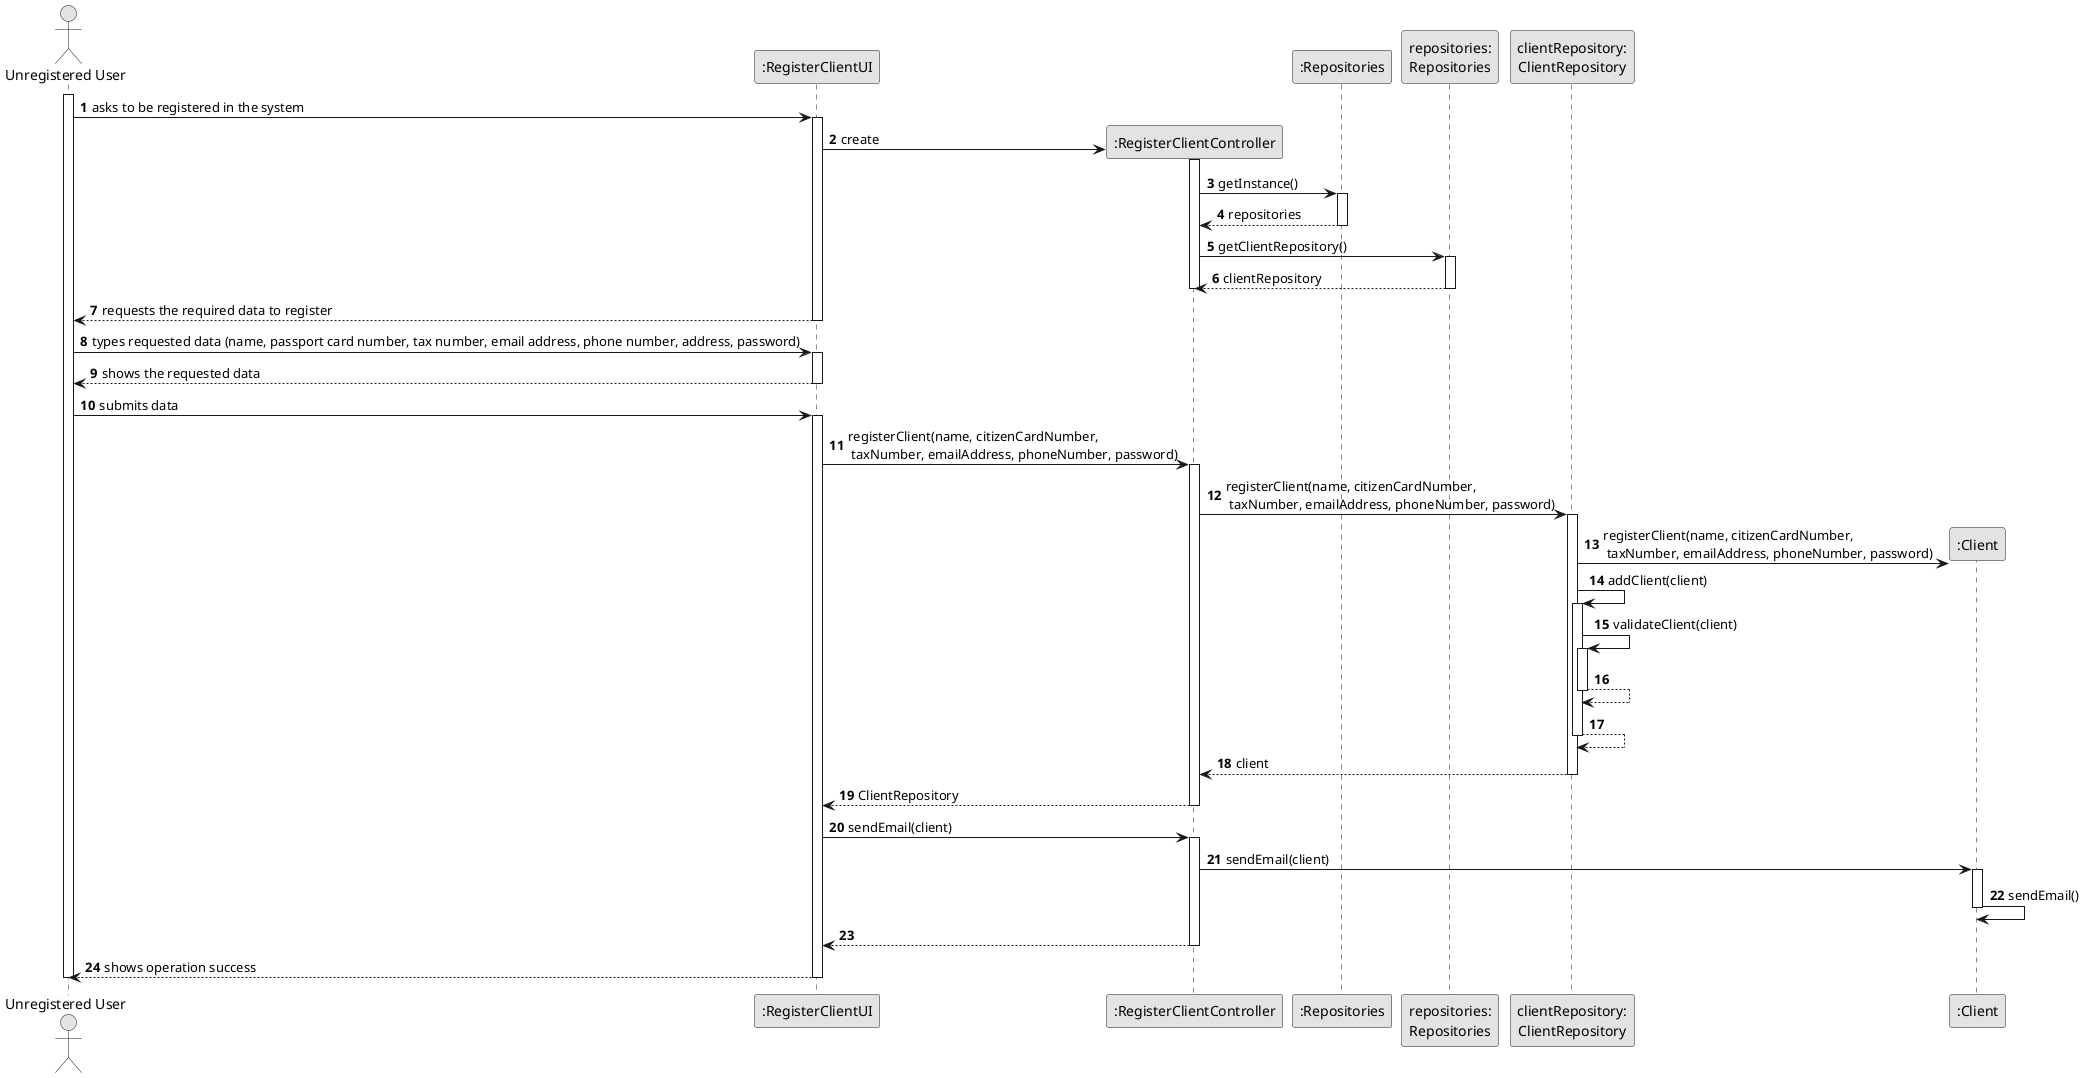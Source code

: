 @startuml
skinparam monochrome true
skinparam packageStyle rectangle
skinparam shadowing false

autonumber

'hide footbox
actor "Unregistered User" as U_User
participant ":RegisterClientUI" as UI
participant ":RegisterClientController" as CTRL
participant ":Repositories" as RepositorySingleton
participant "repositories:\nRepositories" as Repositories
participant "clientRepository:\nClientRepository" as ClientRepository
participant ":Client" as Client

activate U_User

        U_User -> UI : asks to be registered in the system

        activate UI

            UI -> CTRL** : create
            activate CTRL

                CTRL -> RepositorySingleton : getInstance()
                activate RepositorySingleton

                RepositorySingleton --> CTRL: repositories
                deactivate RepositorySingleton

                CTRL -> Repositories : getClientRepository()
                activate Repositories

                Repositories --> CTRL : clientRepository
                deactivate Repositories

            deactivate CTRL

            UI --> U_User : requests the required data to register
        deactivate UI

        U_User -> UI : types requested data (name, passport card number, tax number, email address, phone number, address, password)
        activate UI

            UI --> U_User : shows the requested data
        deactivate UI

        U_User -> UI : submits data
        activate UI

            UI -> CTRL : registerClient(name, citizenCardNumber,\n taxNumber, emailAddress, phoneNumber, password)
            activate CTRL

                CTRL -> ClientRepository : registerClient(name, citizenCardNumber,\n taxNumber, emailAddress, phoneNumber, password)
            activate ClientRepository

                ClientRepository -> Client** : registerClient(name, citizenCardNumber,\n taxNumber, emailAddress, phoneNumber, password)
                ClientRepository -> ClientRepository : addClient(client)
                activate ClientRepository
                    ClientRepository -> ClientRepository : validateClient(client)
                    activate ClientRepository
                        ClientRepository --> ClientRepository
                    deactivate ClientRepository
                    ClientRepository --> ClientRepository
                deactivate ClientRepository

                ClientRepository --> CTRL : client
            deactivate ClientRepository

            CTRL --> UI : ClientRepository
            deactivate CTRL

            UI -> CTRL : sendEmail(client)
        activate CTRL


        CTRL -> Client : sendEmail(client)
        activate Client

        Client -> Client : sendEmail()

        deactivate Client
        CTRL --> UI
        deactivate CTRL

        UI-->U_User : shows operation success
        deactivate UI


deactivate U_User

@enduml